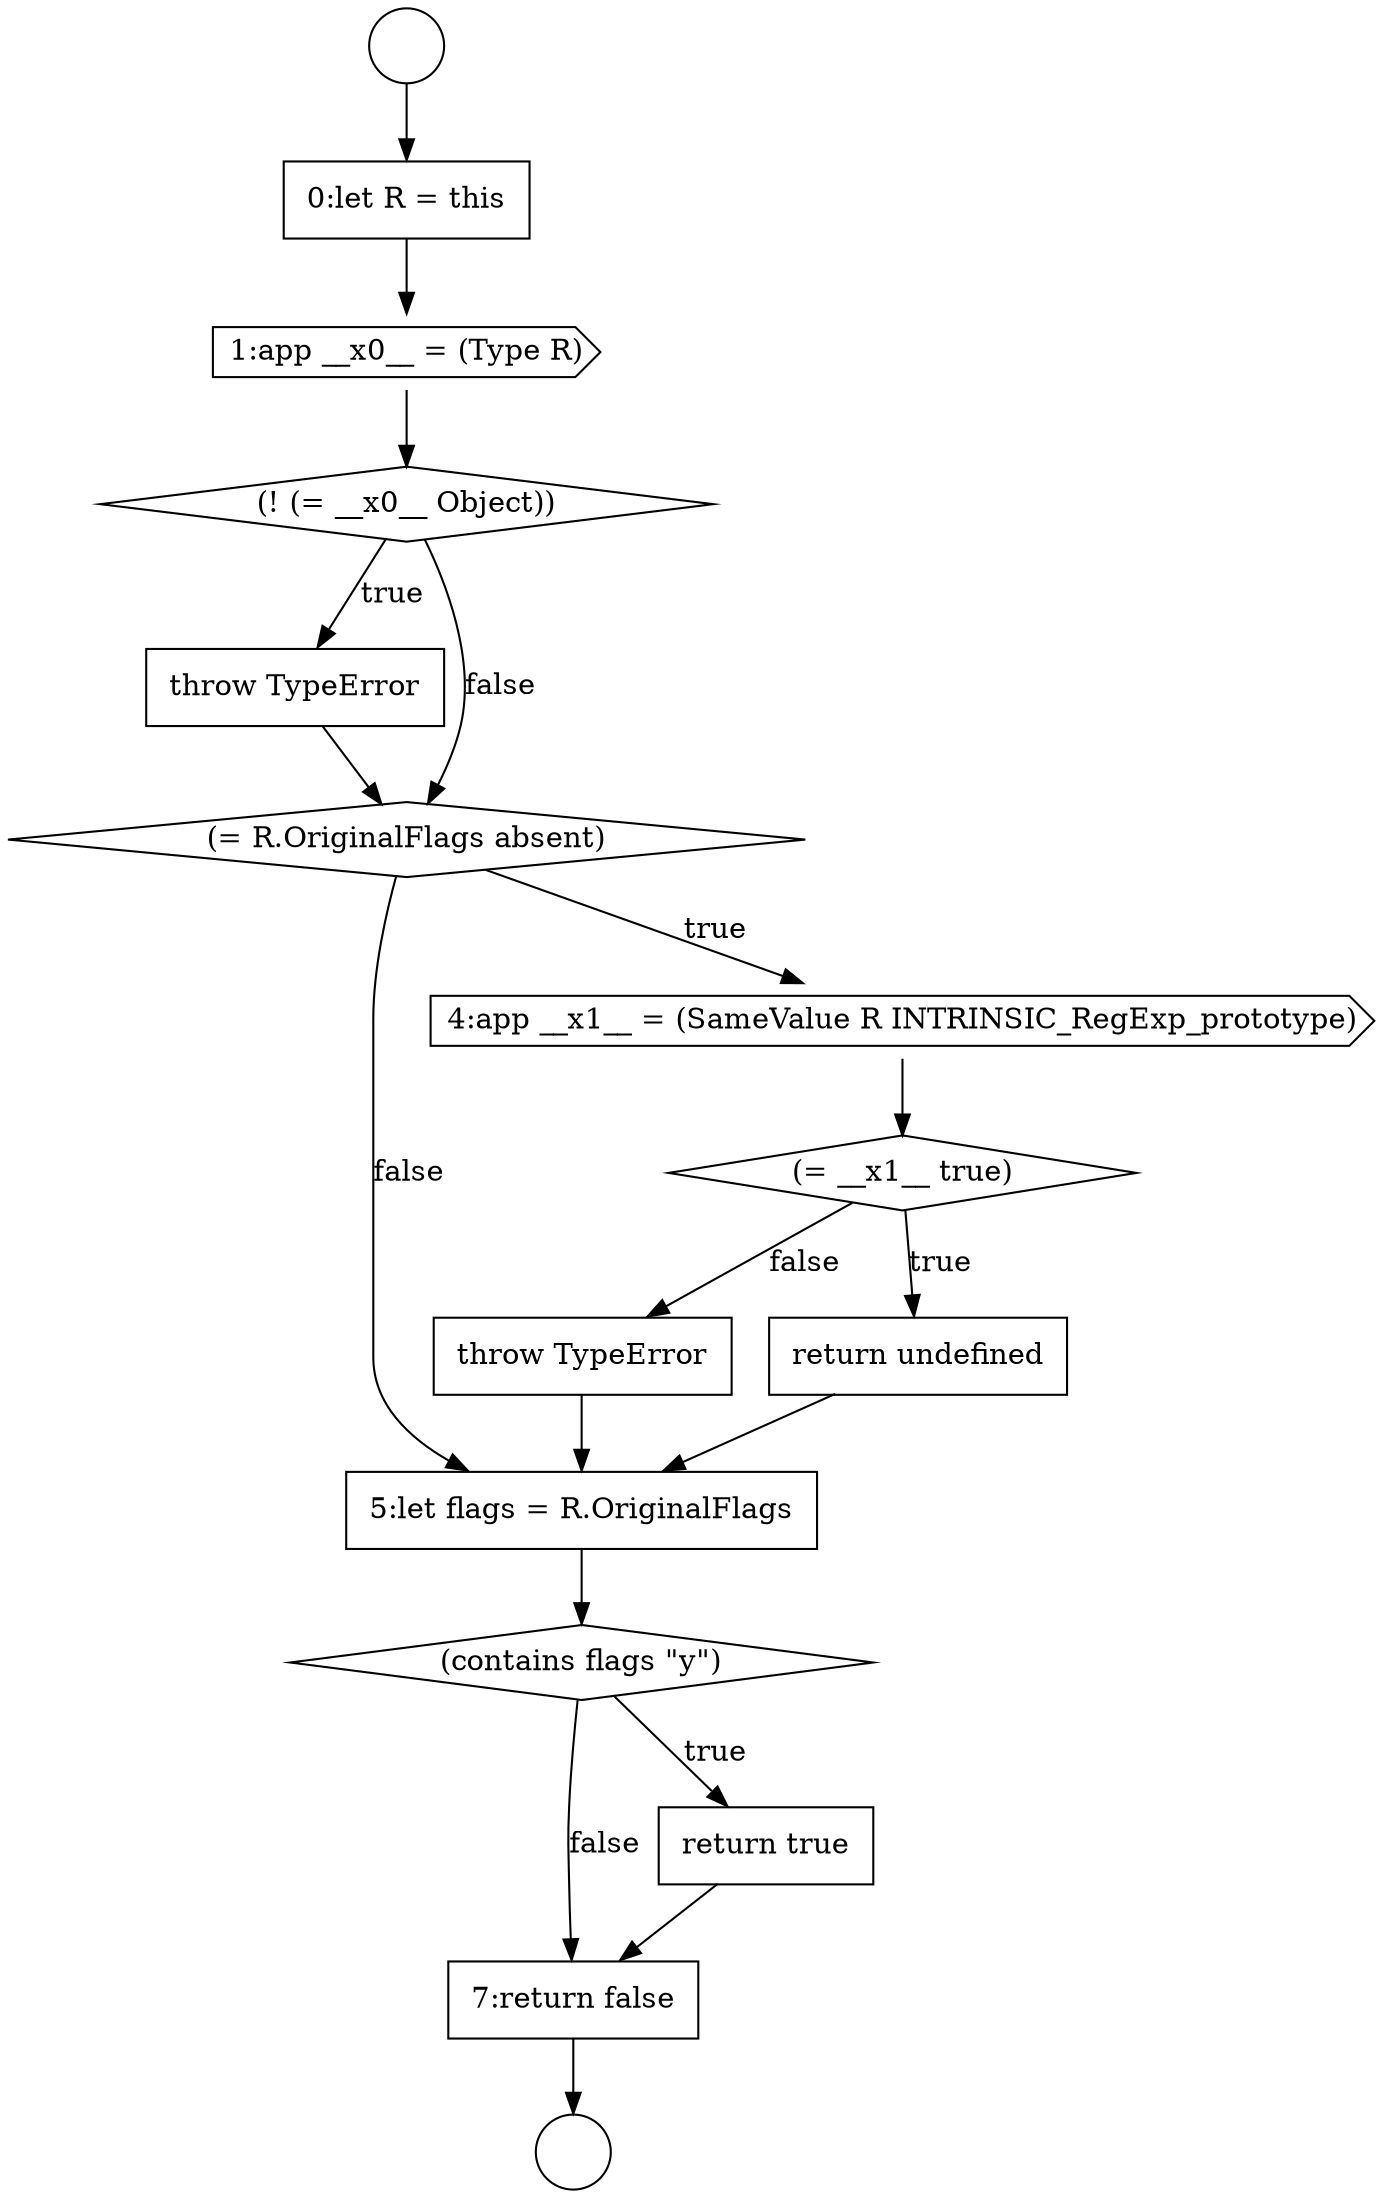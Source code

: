 digraph {
  node15554 [shape=cds, label=<<font color="black">1:app __x0__ = (Type R)</font>> color="black" fillcolor="white" style=filled]
  node15563 [shape=diamond, label=<<font color="black">(contains flags &quot;y&quot;)</font>> color="black" fillcolor="white" style=filled]
  node15559 [shape=diamond, label=<<font color="black">(= __x1__ true)</font>> color="black" fillcolor="white" style=filled]
  node15552 [shape=circle label=" " color="black" fillcolor="white" style=filled]
  node15562 [shape=none, margin=0, label=<<font color="black">
    <table border="0" cellborder="1" cellspacing="0" cellpadding="10">
      <tr><td align="left">5:let flags = R.OriginalFlags</td></tr>
    </table>
  </font>> color="black" fillcolor="white" style=filled]
  node15551 [shape=circle label=" " color="black" fillcolor="white" style=filled]
  node15556 [shape=none, margin=0, label=<<font color="black">
    <table border="0" cellborder="1" cellspacing="0" cellpadding="10">
      <tr><td align="left">throw TypeError</td></tr>
    </table>
  </font>> color="black" fillcolor="white" style=filled]
  node15557 [shape=diamond, label=<<font color="black">(= R.OriginalFlags absent)</font>> color="black" fillcolor="white" style=filled]
  node15561 [shape=none, margin=0, label=<<font color="black">
    <table border="0" cellborder="1" cellspacing="0" cellpadding="10">
      <tr><td align="left">throw TypeError</td></tr>
    </table>
  </font>> color="black" fillcolor="white" style=filled]
  node15565 [shape=none, margin=0, label=<<font color="black">
    <table border="0" cellborder="1" cellspacing="0" cellpadding="10">
      <tr><td align="left">7:return false</td></tr>
    </table>
  </font>> color="black" fillcolor="white" style=filled]
  node15553 [shape=none, margin=0, label=<<font color="black">
    <table border="0" cellborder="1" cellspacing="0" cellpadding="10">
      <tr><td align="left">0:let R = this</td></tr>
    </table>
  </font>> color="black" fillcolor="white" style=filled]
  node15564 [shape=none, margin=0, label=<<font color="black">
    <table border="0" cellborder="1" cellspacing="0" cellpadding="10">
      <tr><td align="left">return true</td></tr>
    </table>
  </font>> color="black" fillcolor="white" style=filled]
  node15558 [shape=cds, label=<<font color="black">4:app __x1__ = (SameValue R INTRINSIC_RegExp_prototype)</font>> color="black" fillcolor="white" style=filled]
  node15555 [shape=diamond, label=<<font color="black">(! (= __x0__ Object))</font>> color="black" fillcolor="white" style=filled]
  node15560 [shape=none, margin=0, label=<<font color="black">
    <table border="0" cellborder="1" cellspacing="0" cellpadding="10">
      <tr><td align="left">return undefined</td></tr>
    </table>
  </font>> color="black" fillcolor="white" style=filled]
  node15557 -> node15558 [label=<<font color="black">true</font>> color="black"]
  node15557 -> node15562 [label=<<font color="black">false</font>> color="black"]
  node15559 -> node15560 [label=<<font color="black">true</font>> color="black"]
  node15559 -> node15561 [label=<<font color="black">false</font>> color="black"]
  node15563 -> node15564 [label=<<font color="black">true</font>> color="black"]
  node15563 -> node15565 [label=<<font color="black">false</font>> color="black"]
  node15555 -> node15556 [label=<<font color="black">true</font>> color="black"]
  node15555 -> node15557 [label=<<font color="black">false</font>> color="black"]
  node15556 -> node15557 [ color="black"]
  node15560 -> node15562 [ color="black"]
  node15564 -> node15565 [ color="black"]
  node15565 -> node15552 [ color="black"]
  node15558 -> node15559 [ color="black"]
  node15551 -> node15553 [ color="black"]
  node15553 -> node15554 [ color="black"]
  node15561 -> node15562 [ color="black"]
  node15554 -> node15555 [ color="black"]
  node15562 -> node15563 [ color="black"]
}
